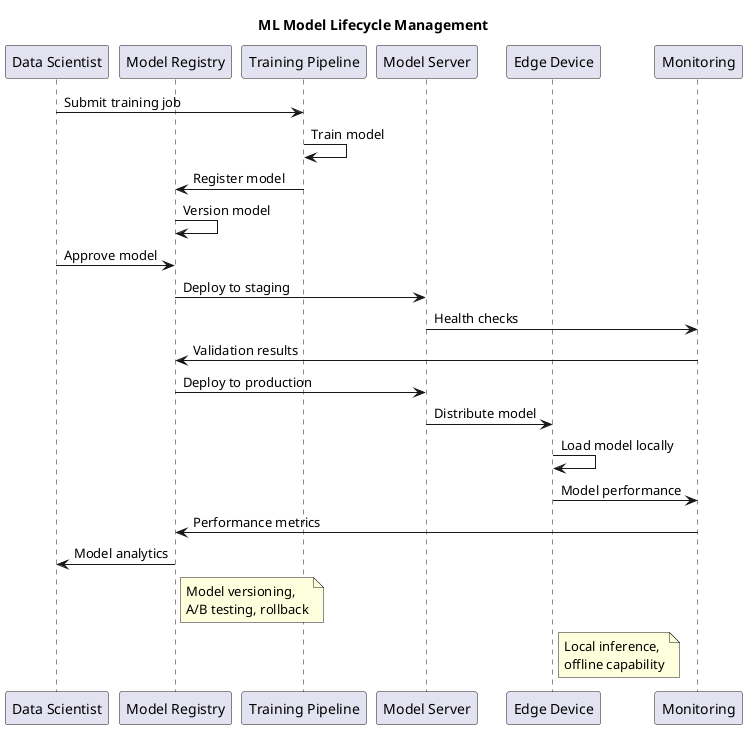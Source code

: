 @startuml
title ML Model Lifecycle Management

participant "Data Scientist" as DS
participant "Model Registry" as Registry
participant "Training Pipeline" as Training
participant "Model Server" as Server
participant "Edge Device" as Edge
participant "Monitoring" as Monitor

DS -> Training: Submit training job
Training -> Training: Train model
Training -> Registry: Register model
Registry -> Registry: Version model
DS -> Registry: Approve model
Registry -> Server: Deploy to staging
Server -> Monitor: Health checks
Monitor -> Registry: Validation results
Registry -> Server: Deploy to production
Server -> Edge: Distribute model
Edge -> Edge: Load model locally
Edge -> Monitor: Model performance
Monitor -> Registry: Performance metrics
Registry -> DS: Model analytics

note right of Registry : Model versioning,\nA/B testing, rollback
note right of Edge : Local inference,\noffline capability

@enduml